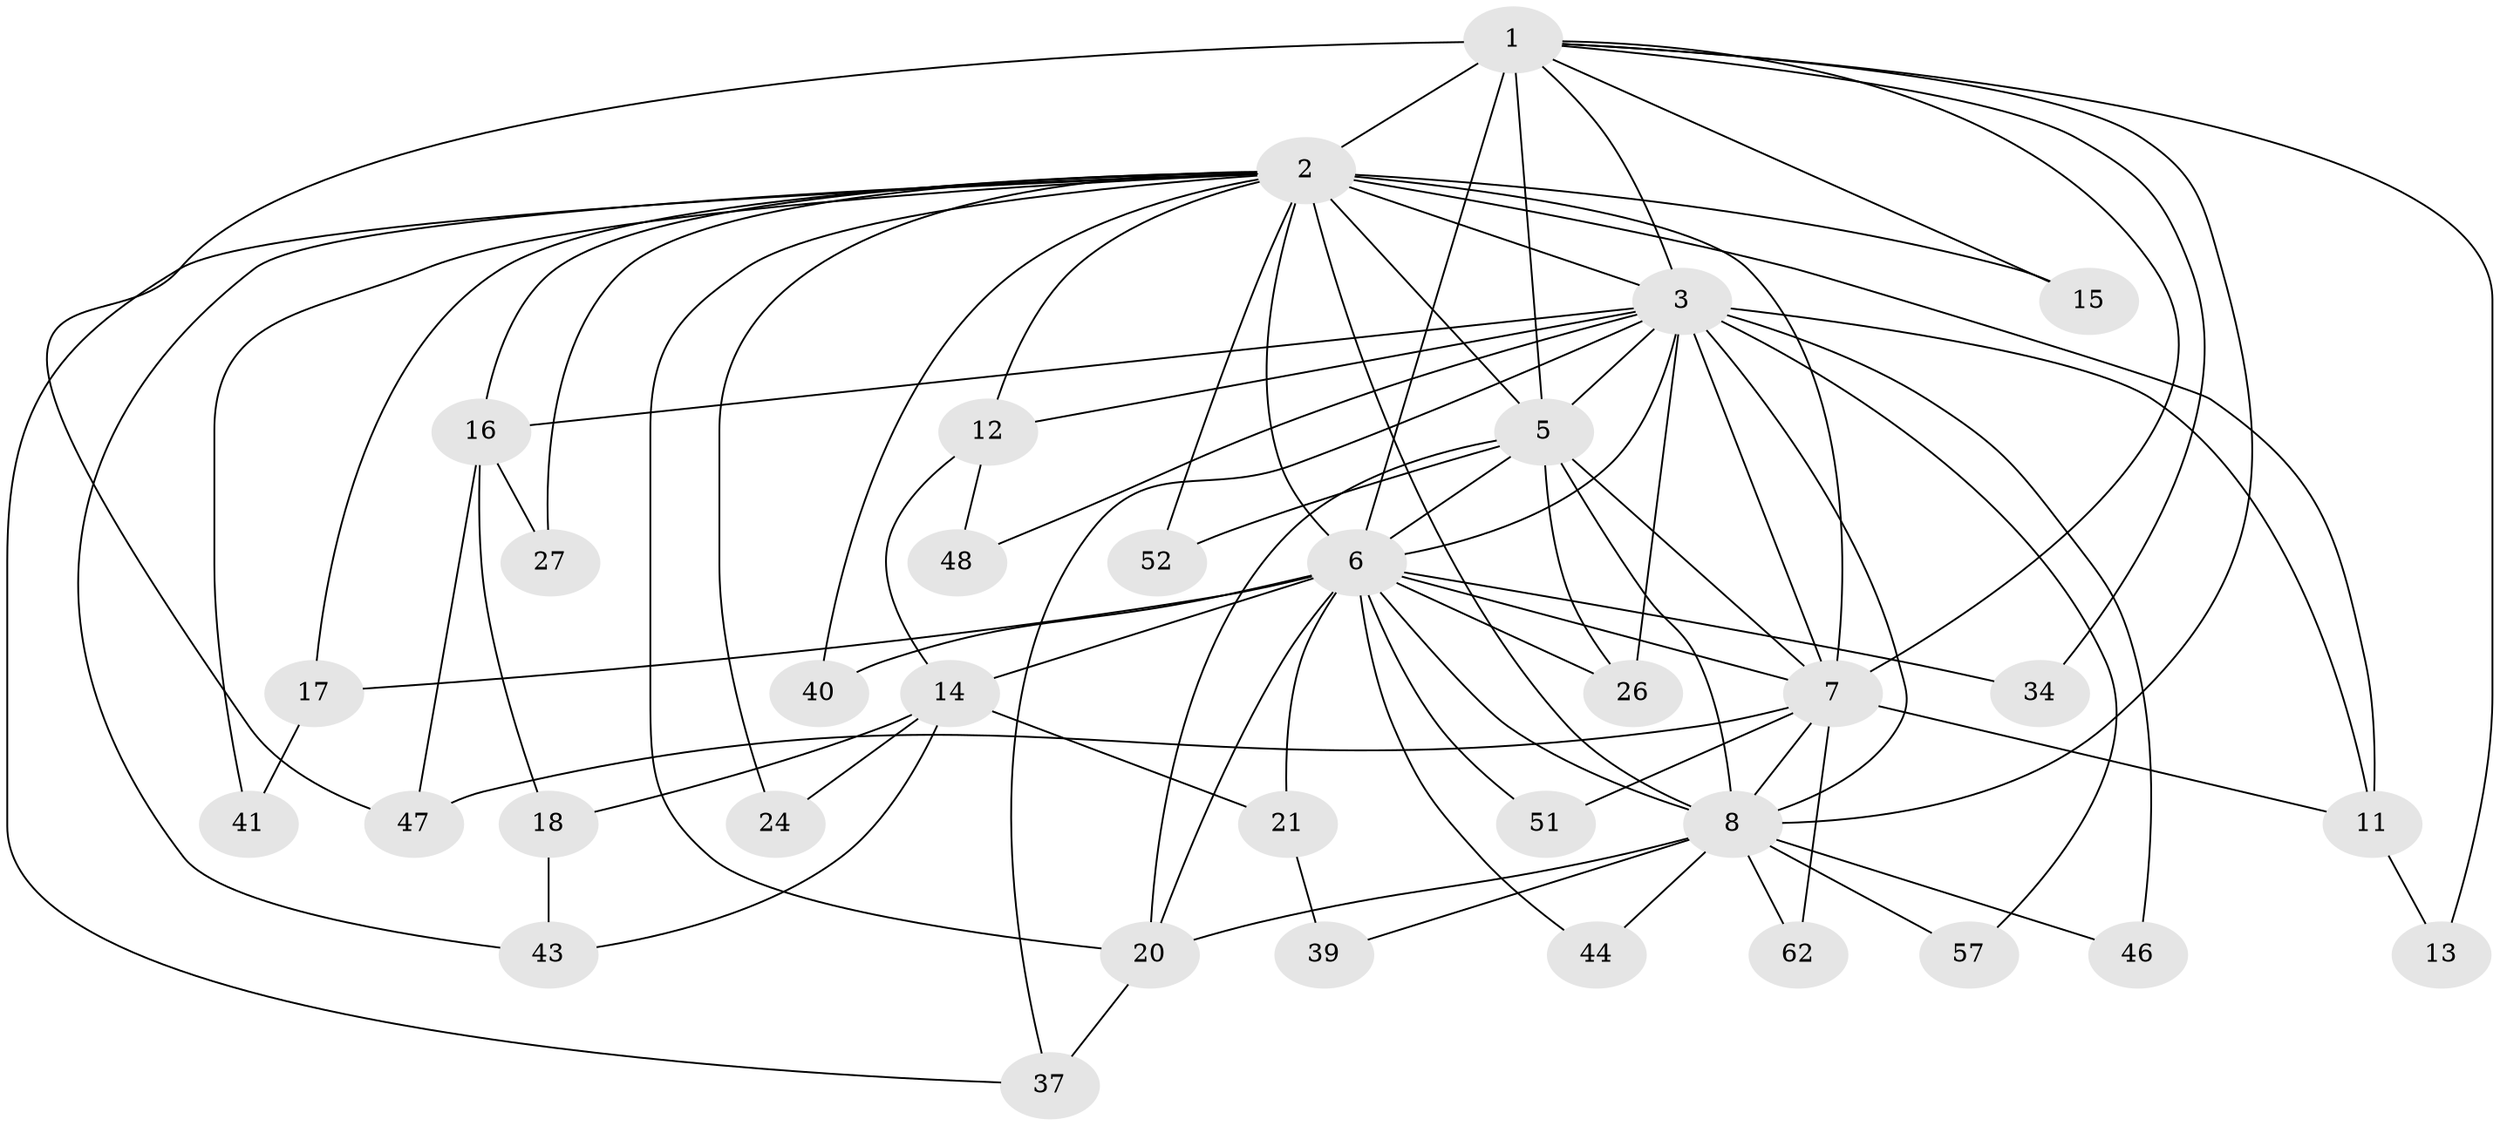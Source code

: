 // original degree distribution, {18: 0.014492753623188406, 19: 0.028985507246376812, 20: 0.014492753623188406, 12: 0.028985507246376812, 17: 0.014492753623188406, 23: 0.014492753623188406, 15: 0.028985507246376812, 4: 0.08695652173913043, 2: 0.5652173913043478, 6: 0.028985507246376812, 5: 0.043478260869565216, 3: 0.13043478260869565}
// Generated by graph-tools (version 1.1) at 2025/14/03/09/25 04:14:19]
// undirected, 34 vertices, 82 edges
graph export_dot {
graph [start="1"]
  node [color=gray90,style=filled];
  1;
  2 [super="+54+31+59+53+9+38+4"];
  3;
  5 [super="+32+55"];
  6 [super="+33+58+67+56+23+28+22"];
  7;
  8 [super="+19"];
  11;
  12;
  13;
  14;
  15;
  16;
  17;
  18;
  20 [super="+25"];
  21;
  24;
  26 [super="+35"];
  27;
  34;
  37 [super="+65"];
  39;
  40;
  41;
  43 [super="+69"];
  44;
  46;
  47 [super="+49"];
  48;
  51;
  52;
  57;
  62;
  1 -- 2 [weight=5];
  1 -- 3;
  1 -- 5 [weight=2];
  1 -- 6 [weight=3];
  1 -- 7;
  1 -- 8 [weight=2];
  1 -- 13;
  1 -- 15;
  1 -- 34;
  1 -- 47;
  2 -- 3 [weight=4];
  2 -- 5 [weight=7];
  2 -- 6 [weight=9];
  2 -- 7 [weight=4];
  2 -- 8 [weight=4];
  2 -- 12;
  2 -- 15;
  2 -- 17;
  2 -- 37;
  2 -- 41;
  2 -- 43;
  2 -- 16;
  2 -- 24;
  2 -- 27;
  2 -- 40;
  2 -- 11;
  2 -- 20 [weight=3];
  2 -- 52;
  3 -- 5;
  3 -- 6 [weight=3];
  3 -- 7;
  3 -- 8 [weight=2];
  3 -- 11;
  3 -- 12;
  3 -- 16;
  3 -- 26;
  3 -- 46;
  3 -- 48;
  3 -- 57;
  3 -- 37;
  5 -- 6;
  5 -- 7;
  5 -- 8 [weight=2];
  5 -- 52;
  5 -- 20;
  5 -- 26;
  6 -- 7 [weight=3];
  6 -- 8;
  6 -- 14;
  6 -- 17;
  6 -- 20;
  6 -- 21 [weight=2];
  6 -- 26;
  6 -- 40;
  6 -- 34;
  6 -- 44;
  6 -- 51;
  7 -- 8;
  7 -- 11;
  7 -- 51;
  7 -- 62;
  7 -- 47;
  8 -- 39;
  8 -- 44;
  8 -- 57;
  8 -- 62;
  8 -- 46;
  8 -- 20;
  11 -- 13;
  12 -- 14;
  12 -- 48;
  14 -- 18;
  14 -- 21;
  14 -- 24;
  14 -- 43;
  16 -- 18;
  16 -- 27;
  16 -- 47;
  17 -- 41;
  18 -- 43;
  20 -- 37;
  21 -- 39;
}
